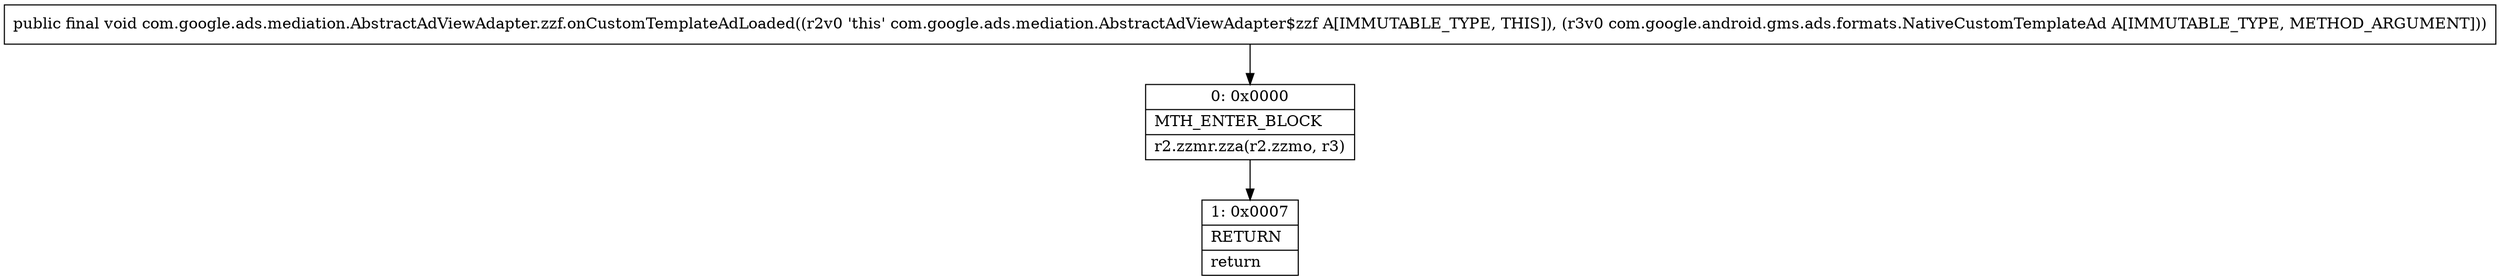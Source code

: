 digraph "CFG forcom.google.ads.mediation.AbstractAdViewAdapter.zzf.onCustomTemplateAdLoaded(Lcom\/google\/android\/gms\/ads\/formats\/NativeCustomTemplateAd;)V" {
Node_0 [shape=record,label="{0\:\ 0x0000|MTH_ENTER_BLOCK\l|r2.zzmr.zza(r2.zzmo, r3)\l}"];
Node_1 [shape=record,label="{1\:\ 0x0007|RETURN\l|return\l}"];
MethodNode[shape=record,label="{public final void com.google.ads.mediation.AbstractAdViewAdapter.zzf.onCustomTemplateAdLoaded((r2v0 'this' com.google.ads.mediation.AbstractAdViewAdapter$zzf A[IMMUTABLE_TYPE, THIS]), (r3v0 com.google.android.gms.ads.formats.NativeCustomTemplateAd A[IMMUTABLE_TYPE, METHOD_ARGUMENT])) }"];
MethodNode -> Node_0;
Node_0 -> Node_1;
}

